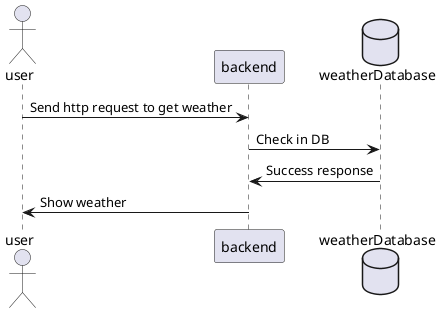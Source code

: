 @startuml Order Taking

actor user
participant backend
database weatherDatabase

user -> backend: Send http request to get weather
backend -> weatherDatabase: Check in DB
weatherDatabase -> backend: Success response
backend -> user: Show weather

@enduml